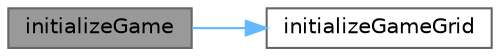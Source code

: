 digraph "initializeGame"
{
 // LATEX_PDF_SIZE
  bgcolor="transparent";
  edge [fontname=Helvetica,fontsize=10,labelfontname=Helvetica,labelfontsize=10];
  node [fontname=Helvetica,fontsize=10,shape=box,height=0.2,width=0.4];
  rankdir="LR";
  Node1 [id="Node000001",label="initializeGame",height=0.2,width=0.4,color="gray40", fillcolor="grey60", style="filled", fontcolor="black",tooltip="Initializes core game data and state."];
  Node1 -> Node2 [id="edge1_Node000001_Node000002",color="steelblue1",style="solid",tooltip=" "];
  Node2 [id="Node000002",label="initializeGameGrid",height=0.2,width=0.4,color="grey40", fillcolor="white", style="filled",URL="$game_8h.html#a0961c80382058e29495571a484915868",tooltip="Allocates and initializes the game grid structure."];
}
